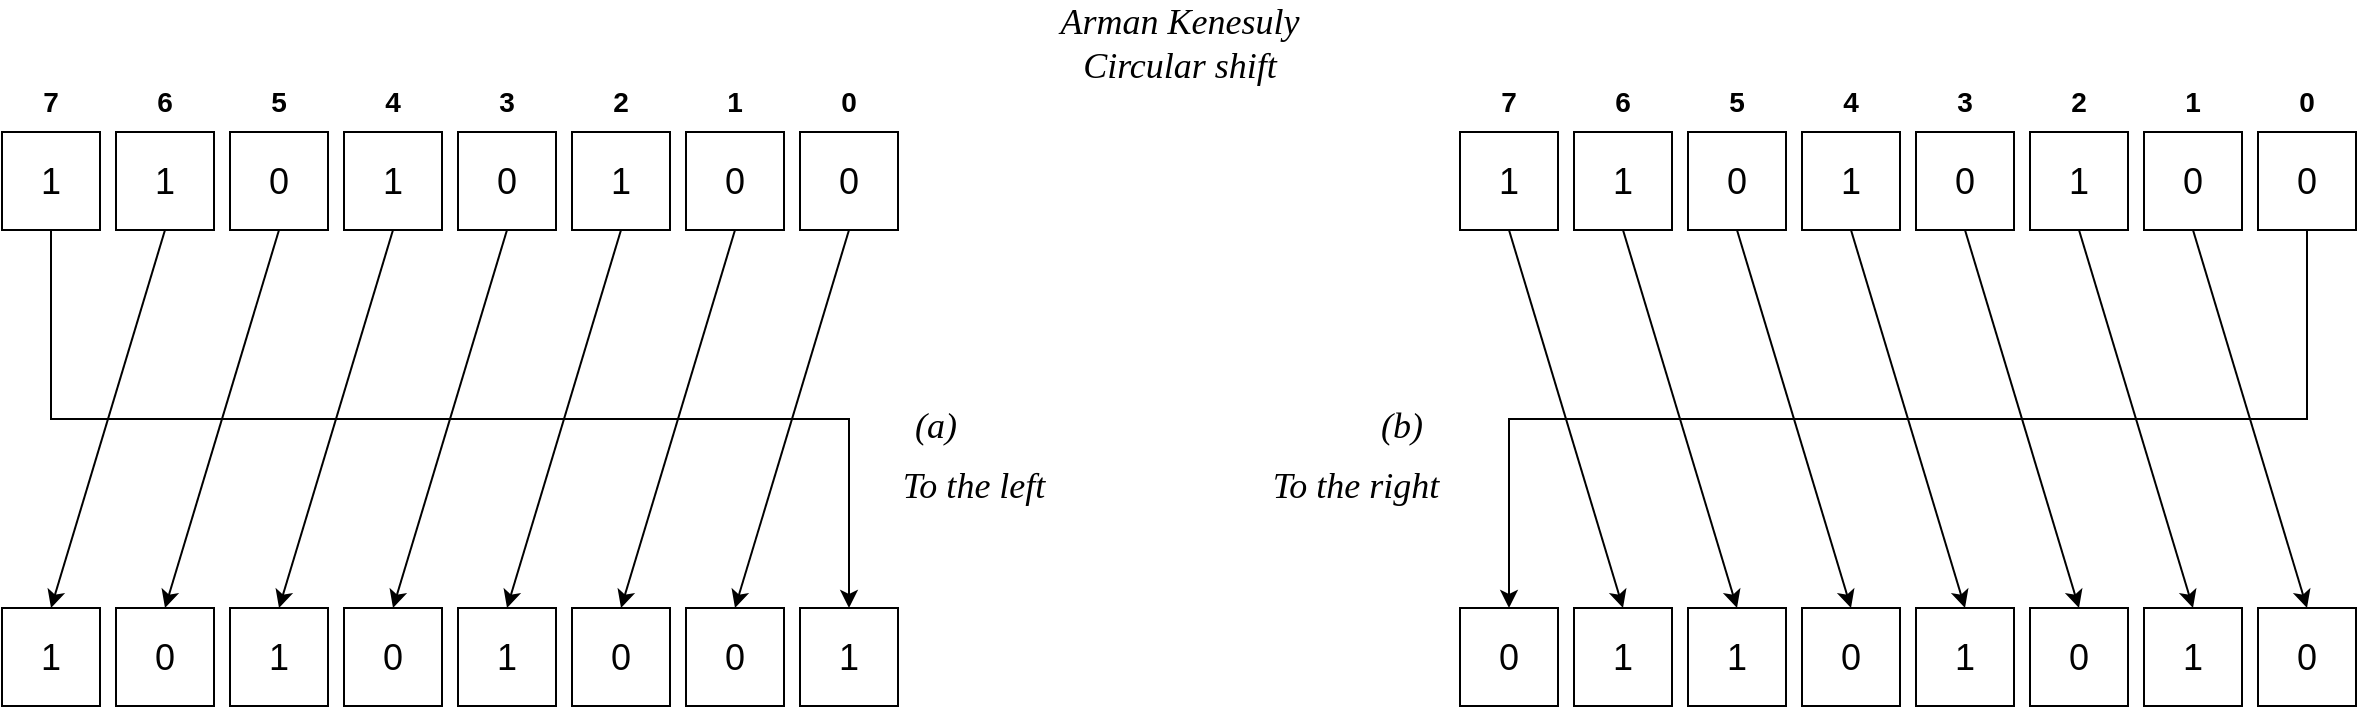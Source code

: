 <mxfile version="18.0.1" type="github">
  <diagram id="i3tFpG3AqxqA9fiToIRN" name="Page-1">
    <mxGraphModel dx="1695" dy="885" grid="0" gridSize="10" guides="1" tooltips="1" connect="1" arrows="1" fold="1" page="0" pageScale="1" pageWidth="300" pageHeight="70" math="0" shadow="0">
      <root>
        <mxCell id="0" />
        <mxCell id="1" parent="0" />
        <mxCell id="njAnbFwUIwRLpeYEv5zp-121" style="edgeStyle=orthogonalEdgeStyle;rounded=0;orthogonalLoop=1;jettySize=auto;html=1;exitX=0.5;exitY=1;exitDx=0;exitDy=0;entryX=0.5;entryY=0;entryDx=0;entryDy=0;fontFamily=Times New Roman;fontSize=18;" edge="1" parent="1" source="njAnbFwUIwRLpeYEv5zp-18" target="njAnbFwUIwRLpeYEv5zp-59">
          <mxGeometry relative="1" as="geometry" />
        </mxCell>
        <mxCell id="njAnbFwUIwRLpeYEv5zp-18" value="&lt;font style=&quot;font-size: 18px;&quot;&gt;1&lt;/font&gt;" style="whiteSpace=wrap;html=1;aspect=fixed;strokeColor=#000000;strokeWidth=1;fillColor=none;gradientColor=#ffffff;" vertex="1" parent="1">
          <mxGeometry x="-6" y="-24" width="49" height="49" as="geometry" />
        </mxCell>
        <mxCell id="njAnbFwUIwRLpeYEv5zp-19" value="&lt;span style=&quot;font-size: 18px;&quot;&gt;1&lt;/span&gt;" style="whiteSpace=wrap;html=1;aspect=fixed;strokeColor=#000000;strokeWidth=1;fillColor=none;gradientColor=#ffffff;" vertex="1" parent="1">
          <mxGeometry x="51" y="-24" width="49" height="49" as="geometry" />
        </mxCell>
        <mxCell id="njAnbFwUIwRLpeYEv5zp-20" value="&lt;span style=&quot;font-size: 18px;&quot;&gt;0&lt;/span&gt;" style="whiteSpace=wrap;html=1;aspect=fixed;strokeColor=#000000;strokeWidth=1;fillColor=none;gradientColor=#ffffff;" vertex="1" parent="1">
          <mxGeometry x="108" y="-24" width="49" height="49" as="geometry" />
        </mxCell>
        <mxCell id="njAnbFwUIwRLpeYEv5zp-21" value="&lt;span style=&quot;font-size: 18px;&quot;&gt;1&lt;/span&gt;" style="whiteSpace=wrap;html=1;aspect=fixed;strokeColor=#000000;strokeWidth=1;fillColor=none;gradientColor=#ffffff;" vertex="1" parent="1">
          <mxGeometry x="165" y="-24" width="49" height="49" as="geometry" />
        </mxCell>
        <mxCell id="njAnbFwUIwRLpeYEv5zp-22" value="&lt;span style=&quot;font-size: 18px;&quot;&gt;0&lt;/span&gt;" style="whiteSpace=wrap;html=1;aspect=fixed;strokeColor=#000000;strokeWidth=1;fillColor=none;gradientColor=#ffffff;" vertex="1" parent="1">
          <mxGeometry x="222" y="-24" width="49" height="49" as="geometry" />
        </mxCell>
        <mxCell id="njAnbFwUIwRLpeYEv5zp-23" value="&lt;span style=&quot;font-size: 18px;&quot;&gt;1&lt;/span&gt;" style="whiteSpace=wrap;html=1;aspect=fixed;strokeColor=#000000;strokeWidth=1;fillColor=none;gradientColor=#ffffff;" vertex="1" parent="1">
          <mxGeometry x="279" y="-24" width="49" height="49" as="geometry" />
        </mxCell>
        <mxCell id="njAnbFwUIwRLpeYEv5zp-24" value="&lt;span style=&quot;font-size: 18px;&quot;&gt;0&lt;/span&gt;" style="whiteSpace=wrap;html=1;aspect=fixed;strokeColor=#000000;strokeWidth=1;fillColor=none;gradientColor=#ffffff;" vertex="1" parent="1">
          <mxGeometry x="336" y="-24" width="49" height="49" as="geometry" />
        </mxCell>
        <mxCell id="njAnbFwUIwRLpeYEv5zp-25" value="&lt;span style=&quot;font-size: 18px;&quot;&gt;0&lt;/span&gt;" style="whiteSpace=wrap;html=1;aspect=fixed;strokeColor=#000000;strokeWidth=1;fillColor=none;gradientColor=#ffffff;" vertex="1" parent="1">
          <mxGeometry x="393" y="-24" width="49" height="49" as="geometry" />
        </mxCell>
        <mxCell id="njAnbFwUIwRLpeYEv5zp-27" value="&lt;b&gt;&lt;font style=&quot;font-size: 14px;&quot;&gt;7&lt;/font&gt;&lt;/b&gt;" style="text;html=1;strokeColor=none;fillColor=none;align=center;verticalAlign=middle;whiteSpace=wrap;rounded=0;" vertex="1" parent="1">
          <mxGeometry x="4" y="-53" width="29" height="27" as="geometry" />
        </mxCell>
        <mxCell id="njAnbFwUIwRLpeYEv5zp-28" value="&lt;b&gt;&lt;font style=&quot;font-size: 14px;&quot;&gt;6&lt;/font&gt;&lt;/b&gt;" style="text;html=1;strokeColor=none;fillColor=none;align=center;verticalAlign=middle;whiteSpace=wrap;rounded=0;" vertex="1" parent="1">
          <mxGeometry x="61" y="-53" width="29" height="27" as="geometry" />
        </mxCell>
        <mxCell id="njAnbFwUIwRLpeYEv5zp-29" value="&lt;b&gt;&lt;font style=&quot;font-size: 14px;&quot;&gt;5&lt;/font&gt;&lt;/b&gt;" style="text;html=1;strokeColor=none;fillColor=none;align=center;verticalAlign=middle;whiteSpace=wrap;rounded=0;" vertex="1" parent="1">
          <mxGeometry x="118" y="-53" width="29" height="27" as="geometry" />
        </mxCell>
        <mxCell id="njAnbFwUIwRLpeYEv5zp-30" value="&lt;b&gt;&lt;font style=&quot;font-size: 14px;&quot;&gt;4&lt;/font&gt;&lt;/b&gt;" style="text;html=1;strokeColor=none;fillColor=none;align=center;verticalAlign=middle;whiteSpace=wrap;rounded=0;" vertex="1" parent="1">
          <mxGeometry x="175" y="-53" width="29" height="27" as="geometry" />
        </mxCell>
        <mxCell id="njAnbFwUIwRLpeYEv5zp-31" value="&lt;b&gt;&lt;font style=&quot;font-size: 14px;&quot;&gt;3&lt;/font&gt;&lt;/b&gt;" style="text;html=1;strokeColor=none;fillColor=none;align=center;verticalAlign=middle;whiteSpace=wrap;rounded=0;" vertex="1" parent="1">
          <mxGeometry x="232" y="-53" width="29" height="27" as="geometry" />
        </mxCell>
        <mxCell id="njAnbFwUIwRLpeYEv5zp-33" value="&lt;b&gt;&lt;font style=&quot;font-size: 14px;&quot;&gt;2&lt;/font&gt;&lt;/b&gt;" style="text;html=1;strokeColor=none;fillColor=none;align=center;verticalAlign=middle;whiteSpace=wrap;rounded=0;" vertex="1" parent="1">
          <mxGeometry x="289" y="-53" width="29" height="27" as="geometry" />
        </mxCell>
        <mxCell id="njAnbFwUIwRLpeYEv5zp-34" value="&lt;b&gt;&lt;font style=&quot;font-size: 14px;&quot;&gt;1&lt;/font&gt;&lt;/b&gt;" style="text;html=1;strokeColor=none;fillColor=none;align=center;verticalAlign=middle;whiteSpace=wrap;rounded=0;" vertex="1" parent="1">
          <mxGeometry x="346" y="-53" width="29" height="27" as="geometry" />
        </mxCell>
        <mxCell id="njAnbFwUIwRLpeYEv5zp-35" value="&lt;b&gt;&lt;font style=&quot;font-size: 14px;&quot;&gt;0&lt;/font&gt;&lt;/b&gt;" style="text;html=1;strokeColor=none;fillColor=none;align=center;verticalAlign=middle;whiteSpace=wrap;rounded=0;" vertex="1" parent="1">
          <mxGeometry x="403" y="-53" width="29" height="27" as="geometry" />
        </mxCell>
        <mxCell id="njAnbFwUIwRLpeYEv5zp-52" value="&lt;span style=&quot;font-size: 18px;&quot;&gt;1&lt;/span&gt;" style="whiteSpace=wrap;html=1;aspect=fixed;strokeColor=#000000;strokeWidth=1;fillColor=none;gradientColor=#ffffff;" vertex="1" parent="1">
          <mxGeometry x="-6" y="214" width="49" height="49" as="geometry" />
        </mxCell>
        <mxCell id="njAnbFwUIwRLpeYEv5zp-53" value="&lt;span style=&quot;font-size: 18px;&quot;&gt;0&lt;/span&gt;" style="whiteSpace=wrap;html=1;aspect=fixed;strokeColor=#000000;strokeWidth=1;fillColor=none;gradientColor=#ffffff;" vertex="1" parent="1">
          <mxGeometry x="51" y="214" width="49" height="49" as="geometry" />
        </mxCell>
        <mxCell id="njAnbFwUIwRLpeYEv5zp-54" value="&lt;span style=&quot;font-size: 18px;&quot;&gt;1&lt;/span&gt;" style="whiteSpace=wrap;html=1;aspect=fixed;strokeColor=#000000;strokeWidth=1;fillColor=none;gradientColor=#ffffff;" vertex="1" parent="1">
          <mxGeometry x="108" y="214" width="49" height="49" as="geometry" />
        </mxCell>
        <mxCell id="njAnbFwUIwRLpeYEv5zp-55" value="&lt;span style=&quot;font-size: 18px;&quot;&gt;0&lt;/span&gt;" style="whiteSpace=wrap;html=1;aspect=fixed;strokeColor=#000000;strokeWidth=1;fillColor=none;gradientColor=#ffffff;" vertex="1" parent="1">
          <mxGeometry x="165" y="214" width="49" height="49" as="geometry" />
        </mxCell>
        <mxCell id="njAnbFwUIwRLpeYEv5zp-56" value="&lt;span style=&quot;font-size: 18px;&quot;&gt;1&lt;/span&gt;" style="whiteSpace=wrap;html=1;aspect=fixed;strokeColor=#000000;strokeWidth=1;fillColor=none;gradientColor=#ffffff;" vertex="1" parent="1">
          <mxGeometry x="222" y="214" width="49" height="49" as="geometry" />
        </mxCell>
        <mxCell id="njAnbFwUIwRLpeYEv5zp-57" value="&lt;span style=&quot;font-size: 18px;&quot;&gt;0&lt;/span&gt;" style="whiteSpace=wrap;html=1;aspect=fixed;strokeColor=#000000;strokeWidth=1;fillColor=none;gradientColor=#ffffff;" vertex="1" parent="1">
          <mxGeometry x="279" y="214" width="49" height="49" as="geometry" />
        </mxCell>
        <mxCell id="njAnbFwUIwRLpeYEv5zp-58" value="&lt;span style=&quot;font-size: 18px;&quot;&gt;0&lt;/span&gt;" style="whiteSpace=wrap;html=1;aspect=fixed;strokeColor=#000000;strokeWidth=1;fillColor=none;gradientColor=#ffffff;" vertex="1" parent="1">
          <mxGeometry x="336" y="214" width="49" height="49" as="geometry" />
        </mxCell>
        <mxCell id="njAnbFwUIwRLpeYEv5zp-59" value="&lt;span style=&quot;font-size: 18px;&quot;&gt;1&lt;/span&gt;" style="whiteSpace=wrap;html=1;aspect=fixed;strokeColor=#000000;strokeWidth=1;fillColor=none;gradientColor=#ffffff;" vertex="1" parent="1">
          <mxGeometry x="393" y="214" width="49" height="49" as="geometry" />
        </mxCell>
        <mxCell id="njAnbFwUIwRLpeYEv5zp-63" value="" style="endArrow=classic;html=1;rounded=0;fontSize=18;exitX=0.5;exitY=1;exitDx=0;exitDy=0;entryX=0.5;entryY=0;entryDx=0;entryDy=0;" edge="1" parent="1" source="njAnbFwUIwRLpeYEv5zp-19" target="njAnbFwUIwRLpeYEv5zp-52">
          <mxGeometry width="50" height="50" relative="1" as="geometry">
            <mxPoint x="92" y="112" as="sourcePoint" />
            <mxPoint x="142" y="62" as="targetPoint" />
          </mxGeometry>
        </mxCell>
        <mxCell id="njAnbFwUIwRLpeYEv5zp-64" value="" style="endArrow=classic;html=1;rounded=0;fontSize=18;exitX=0.5;exitY=1;exitDx=0;exitDy=0;entryX=0.5;entryY=0;entryDx=0;entryDy=0;" edge="1" parent="1" source="njAnbFwUIwRLpeYEv5zp-20" target="njAnbFwUIwRLpeYEv5zp-53">
          <mxGeometry width="50" height="50" relative="1" as="geometry">
            <mxPoint x="85.5" y="35" as="sourcePoint" />
            <mxPoint x="28.5" y="224" as="targetPoint" />
          </mxGeometry>
        </mxCell>
        <mxCell id="njAnbFwUIwRLpeYEv5zp-65" value="" style="endArrow=classic;html=1;rounded=0;fontSize=18;exitX=0.5;exitY=1;exitDx=0;exitDy=0;entryX=0.5;entryY=0;entryDx=0;entryDy=0;" edge="1" parent="1" source="njAnbFwUIwRLpeYEv5zp-21" target="njAnbFwUIwRLpeYEv5zp-54">
          <mxGeometry width="50" height="50" relative="1" as="geometry">
            <mxPoint x="95.5" y="45" as="sourcePoint" />
            <mxPoint x="38.5" y="234" as="targetPoint" />
          </mxGeometry>
        </mxCell>
        <mxCell id="njAnbFwUIwRLpeYEv5zp-66" value="" style="endArrow=classic;html=1;rounded=0;fontSize=18;exitX=0.5;exitY=1;exitDx=0;exitDy=0;entryX=0.5;entryY=0;entryDx=0;entryDy=0;" edge="1" parent="1" source="njAnbFwUIwRLpeYEv5zp-22" target="njAnbFwUIwRLpeYEv5zp-55">
          <mxGeometry width="50" height="50" relative="1" as="geometry">
            <mxPoint x="105.5" y="55" as="sourcePoint" />
            <mxPoint x="48.5" y="244" as="targetPoint" />
          </mxGeometry>
        </mxCell>
        <mxCell id="njAnbFwUIwRLpeYEv5zp-67" value="" style="endArrow=classic;html=1;rounded=0;fontSize=18;exitX=0.5;exitY=1;exitDx=0;exitDy=0;entryX=0.5;entryY=0;entryDx=0;entryDy=0;" edge="1" parent="1" source="njAnbFwUIwRLpeYEv5zp-23" target="njAnbFwUIwRLpeYEv5zp-56">
          <mxGeometry width="50" height="50" relative="1" as="geometry">
            <mxPoint x="115.5" y="65" as="sourcePoint" />
            <mxPoint x="58.5" y="254" as="targetPoint" />
          </mxGeometry>
        </mxCell>
        <mxCell id="njAnbFwUIwRLpeYEv5zp-68" value="" style="endArrow=classic;html=1;rounded=0;fontSize=18;exitX=0.5;exitY=1;exitDx=0;exitDy=0;entryX=0.5;entryY=0;entryDx=0;entryDy=0;" edge="1" parent="1" source="njAnbFwUIwRLpeYEv5zp-24" target="njAnbFwUIwRLpeYEv5zp-57">
          <mxGeometry width="50" height="50" relative="1" as="geometry">
            <mxPoint x="125.5" y="75" as="sourcePoint" />
            <mxPoint x="68.5" y="264" as="targetPoint" />
          </mxGeometry>
        </mxCell>
        <mxCell id="njAnbFwUIwRLpeYEv5zp-69" value="" style="endArrow=classic;html=1;rounded=0;fontSize=18;exitX=0.5;exitY=1;exitDx=0;exitDy=0;entryX=0.5;entryY=0;entryDx=0;entryDy=0;" edge="1" parent="1" source="njAnbFwUIwRLpeYEv5zp-25" target="njAnbFwUIwRLpeYEv5zp-58">
          <mxGeometry width="50" height="50" relative="1" as="geometry">
            <mxPoint x="135.5" y="85" as="sourcePoint" />
            <mxPoint x="78.5" y="274" as="targetPoint" />
          </mxGeometry>
        </mxCell>
        <mxCell id="njAnbFwUIwRLpeYEv5zp-73" value="&lt;font style=&quot;font-size: 18px;&quot; face=&quot;Times New Roman&quot;&gt;&lt;i&gt;Arman Kenesuly&lt;br&gt;Circular shift&lt;br&gt;&lt;/i&gt;&lt;/font&gt;" style="text;html=1;strokeColor=none;fillColor=none;align=center;verticalAlign=middle;whiteSpace=wrap;rounded=0;fontSize=18;" vertex="1" parent="1">
          <mxGeometry x="503" y="-83" width="160" height="30" as="geometry" />
        </mxCell>
        <mxCell id="njAnbFwUIwRLpeYEv5zp-74" value="&lt;font style=&quot;font-size: 18px;&quot;&gt;1&lt;/font&gt;" style="whiteSpace=wrap;html=1;aspect=fixed;strokeColor=#000000;strokeWidth=1;fillColor=none;gradientColor=#ffffff;" vertex="1" parent="1">
          <mxGeometry x="723" y="-24" width="49" height="49" as="geometry" />
        </mxCell>
        <mxCell id="njAnbFwUIwRLpeYEv5zp-75" value="&lt;span style=&quot;font-size: 18px;&quot;&gt;1&lt;/span&gt;" style="whiteSpace=wrap;html=1;aspect=fixed;strokeColor=#000000;strokeWidth=1;fillColor=none;gradientColor=#ffffff;" vertex="1" parent="1">
          <mxGeometry x="780" y="-24" width="49" height="49" as="geometry" />
        </mxCell>
        <mxCell id="njAnbFwUIwRLpeYEv5zp-76" value="&lt;span style=&quot;font-size: 18px;&quot;&gt;0&lt;/span&gt;" style="whiteSpace=wrap;html=1;aspect=fixed;strokeColor=#000000;strokeWidth=1;fillColor=none;gradientColor=#ffffff;" vertex="1" parent="1">
          <mxGeometry x="837" y="-24" width="49" height="49" as="geometry" />
        </mxCell>
        <mxCell id="njAnbFwUIwRLpeYEv5zp-77" value="&lt;span style=&quot;font-size: 18px;&quot;&gt;1&lt;/span&gt;" style="whiteSpace=wrap;html=1;aspect=fixed;strokeColor=#000000;strokeWidth=1;fillColor=none;gradientColor=#ffffff;" vertex="1" parent="1">
          <mxGeometry x="894" y="-24" width="49" height="49" as="geometry" />
        </mxCell>
        <mxCell id="njAnbFwUIwRLpeYEv5zp-78" value="&lt;span style=&quot;font-size: 18px;&quot;&gt;0&lt;/span&gt;" style="whiteSpace=wrap;html=1;aspect=fixed;strokeColor=#000000;strokeWidth=1;fillColor=none;gradientColor=#ffffff;" vertex="1" parent="1">
          <mxGeometry x="951" y="-24" width="49" height="49" as="geometry" />
        </mxCell>
        <mxCell id="njAnbFwUIwRLpeYEv5zp-79" value="&lt;span style=&quot;font-size: 18px;&quot;&gt;1&lt;/span&gt;" style="whiteSpace=wrap;html=1;aspect=fixed;strokeColor=#000000;strokeWidth=1;fillColor=none;gradientColor=#ffffff;" vertex="1" parent="1">
          <mxGeometry x="1008" y="-24" width="49" height="49" as="geometry" />
        </mxCell>
        <mxCell id="njAnbFwUIwRLpeYEv5zp-80" value="&lt;span style=&quot;font-size: 18px;&quot;&gt;0&lt;/span&gt;" style="whiteSpace=wrap;html=1;aspect=fixed;strokeColor=#000000;strokeWidth=1;fillColor=none;gradientColor=#ffffff;" vertex="1" parent="1">
          <mxGeometry x="1065" y="-24" width="49" height="49" as="geometry" />
        </mxCell>
        <mxCell id="njAnbFwUIwRLpeYEv5zp-122" style="edgeStyle=orthogonalEdgeStyle;rounded=0;orthogonalLoop=1;jettySize=auto;html=1;exitX=0.5;exitY=1;exitDx=0;exitDy=0;entryX=0.5;entryY=0;entryDx=0;entryDy=0;fontFamily=Times New Roman;fontSize=18;" edge="1" parent="1" source="njAnbFwUIwRLpeYEv5zp-81" target="njAnbFwUIwRLpeYEv5zp-90">
          <mxGeometry relative="1" as="geometry" />
        </mxCell>
        <mxCell id="njAnbFwUIwRLpeYEv5zp-81" value="&lt;span style=&quot;font-size: 18px;&quot;&gt;0&lt;/span&gt;" style="whiteSpace=wrap;html=1;aspect=fixed;strokeColor=#000000;strokeWidth=1;fillColor=none;gradientColor=#ffffff;" vertex="1" parent="1">
          <mxGeometry x="1122" y="-24" width="49" height="49" as="geometry" />
        </mxCell>
        <mxCell id="njAnbFwUIwRLpeYEv5zp-82" value="&lt;b&gt;&lt;font style=&quot;font-size: 14px;&quot;&gt;7&lt;/font&gt;&lt;/b&gt;" style="text;html=1;strokeColor=none;fillColor=none;align=center;verticalAlign=middle;whiteSpace=wrap;rounded=0;" vertex="1" parent="1">
          <mxGeometry x="733" y="-53" width="29" height="27" as="geometry" />
        </mxCell>
        <mxCell id="njAnbFwUIwRLpeYEv5zp-83" value="&lt;b&gt;&lt;font style=&quot;font-size: 14px;&quot;&gt;6&lt;/font&gt;&lt;/b&gt;" style="text;html=1;strokeColor=none;fillColor=none;align=center;verticalAlign=middle;whiteSpace=wrap;rounded=0;" vertex="1" parent="1">
          <mxGeometry x="790" y="-53" width="29" height="27" as="geometry" />
        </mxCell>
        <mxCell id="njAnbFwUIwRLpeYEv5zp-84" value="&lt;b&gt;&lt;font style=&quot;font-size: 14px;&quot;&gt;5&lt;/font&gt;&lt;/b&gt;" style="text;html=1;strokeColor=none;fillColor=none;align=center;verticalAlign=middle;whiteSpace=wrap;rounded=0;" vertex="1" parent="1">
          <mxGeometry x="847" y="-53" width="29" height="27" as="geometry" />
        </mxCell>
        <mxCell id="njAnbFwUIwRLpeYEv5zp-85" value="&lt;b&gt;&lt;font style=&quot;font-size: 14px;&quot;&gt;4&lt;/font&gt;&lt;/b&gt;" style="text;html=1;strokeColor=none;fillColor=none;align=center;verticalAlign=middle;whiteSpace=wrap;rounded=0;" vertex="1" parent="1">
          <mxGeometry x="904" y="-53" width="29" height="27" as="geometry" />
        </mxCell>
        <mxCell id="njAnbFwUIwRLpeYEv5zp-86" value="&lt;b&gt;&lt;font style=&quot;font-size: 14px;&quot;&gt;3&lt;/font&gt;&lt;/b&gt;" style="text;html=1;strokeColor=none;fillColor=none;align=center;verticalAlign=middle;whiteSpace=wrap;rounded=0;" vertex="1" parent="1">
          <mxGeometry x="961" y="-53" width="29" height="27" as="geometry" />
        </mxCell>
        <mxCell id="njAnbFwUIwRLpeYEv5zp-87" value="&lt;b&gt;&lt;font style=&quot;font-size: 14px;&quot;&gt;2&lt;/font&gt;&lt;/b&gt;" style="text;html=1;strokeColor=none;fillColor=none;align=center;verticalAlign=middle;whiteSpace=wrap;rounded=0;" vertex="1" parent="1">
          <mxGeometry x="1018" y="-53" width="29" height="27" as="geometry" />
        </mxCell>
        <mxCell id="njAnbFwUIwRLpeYEv5zp-88" value="&lt;b&gt;&lt;font style=&quot;font-size: 14px;&quot;&gt;1&lt;/font&gt;&lt;/b&gt;" style="text;html=1;strokeColor=none;fillColor=none;align=center;verticalAlign=middle;whiteSpace=wrap;rounded=0;" vertex="1" parent="1">
          <mxGeometry x="1075" y="-53" width="29" height="27" as="geometry" />
        </mxCell>
        <mxCell id="njAnbFwUIwRLpeYEv5zp-89" value="&lt;b&gt;&lt;font style=&quot;font-size: 14px;&quot;&gt;0&lt;/font&gt;&lt;/b&gt;" style="text;html=1;strokeColor=none;fillColor=none;align=center;verticalAlign=middle;whiteSpace=wrap;rounded=0;" vertex="1" parent="1">
          <mxGeometry x="1132" y="-53" width="29" height="27" as="geometry" />
        </mxCell>
        <mxCell id="njAnbFwUIwRLpeYEv5zp-90" value="&lt;font style=&quot;font-size: 18px;&quot;&gt;0&lt;/font&gt;" style="whiteSpace=wrap;html=1;aspect=fixed;strokeColor=#000000;strokeWidth=1;fillColor=none;gradientColor=#ffffff;" vertex="1" parent="1">
          <mxGeometry x="723" y="214" width="49" height="49" as="geometry" />
        </mxCell>
        <mxCell id="njAnbFwUIwRLpeYEv5zp-91" value="&lt;span style=&quot;font-size: 18px;&quot;&gt;1&lt;/span&gt;" style="whiteSpace=wrap;html=1;aspect=fixed;strokeColor=#000000;strokeWidth=1;fillColor=none;gradientColor=#ffffff;" vertex="1" parent="1">
          <mxGeometry x="780" y="214" width="49" height="49" as="geometry" />
        </mxCell>
        <mxCell id="njAnbFwUIwRLpeYEv5zp-92" value="&lt;span style=&quot;font-size: 18px;&quot;&gt;1&lt;/span&gt;" style="whiteSpace=wrap;html=1;aspect=fixed;strokeColor=#000000;strokeWidth=1;fillColor=none;gradientColor=#ffffff;" vertex="1" parent="1">
          <mxGeometry x="837" y="214" width="49" height="49" as="geometry" />
        </mxCell>
        <mxCell id="njAnbFwUIwRLpeYEv5zp-93" value="&lt;span style=&quot;font-size: 18px;&quot;&gt;0&lt;/span&gt;" style="whiteSpace=wrap;html=1;aspect=fixed;strokeColor=#000000;strokeWidth=1;fillColor=none;gradientColor=#ffffff;" vertex="1" parent="1">
          <mxGeometry x="894" y="214" width="49" height="49" as="geometry" />
        </mxCell>
        <mxCell id="njAnbFwUIwRLpeYEv5zp-94" value="&lt;span style=&quot;font-size: 18px;&quot;&gt;1&lt;/span&gt;" style="whiteSpace=wrap;html=1;aspect=fixed;strokeColor=#000000;strokeWidth=1;fillColor=none;gradientColor=#ffffff;" vertex="1" parent="1">
          <mxGeometry x="951" y="214" width="49" height="49" as="geometry" />
        </mxCell>
        <mxCell id="njAnbFwUIwRLpeYEv5zp-95" value="&lt;span style=&quot;font-size: 18px;&quot;&gt;0&lt;/span&gt;" style="whiteSpace=wrap;html=1;aspect=fixed;strokeColor=#000000;strokeWidth=1;fillColor=none;gradientColor=#ffffff;" vertex="1" parent="1">
          <mxGeometry x="1008" y="214" width="49" height="49" as="geometry" />
        </mxCell>
        <mxCell id="njAnbFwUIwRLpeYEv5zp-96" value="&lt;span style=&quot;font-size: 18px;&quot;&gt;1&lt;/span&gt;" style="whiteSpace=wrap;html=1;aspect=fixed;strokeColor=#000000;strokeWidth=1;fillColor=none;gradientColor=#ffffff;" vertex="1" parent="1">
          <mxGeometry x="1065" y="214" width="49" height="49" as="geometry" />
        </mxCell>
        <mxCell id="njAnbFwUIwRLpeYEv5zp-97" value="&lt;span style=&quot;font-size: 18px;&quot;&gt;0&lt;/span&gt;" style="whiteSpace=wrap;html=1;aspect=fixed;strokeColor=#000000;strokeWidth=1;fillColor=none;gradientColor=#ffffff;" vertex="1" parent="1">
          <mxGeometry x="1122" y="214" width="49" height="49" as="geometry" />
        </mxCell>
        <mxCell id="njAnbFwUIwRLpeYEv5zp-108" value="" style="endArrow=classic;html=1;rounded=0;fontSize=18;exitX=0.5;exitY=1;exitDx=0;exitDy=0;entryX=0.5;entryY=0;entryDx=0;entryDy=0;" edge="1" parent="1" source="njAnbFwUIwRLpeYEv5zp-74" target="njAnbFwUIwRLpeYEv5zp-91">
          <mxGeometry width="50" height="50" relative="1" as="geometry">
            <mxPoint x="743" y="42" as="sourcePoint" />
            <mxPoint x="686" y="231" as="targetPoint" />
          </mxGeometry>
        </mxCell>
        <mxCell id="njAnbFwUIwRLpeYEv5zp-110" value="" style="endArrow=classic;html=1;rounded=0;fontSize=18;exitX=0.5;exitY=1;exitDx=0;exitDy=0;entryX=0.5;entryY=0;entryDx=0;entryDy=0;" edge="1" parent="1" source="njAnbFwUIwRLpeYEv5zp-75" target="njAnbFwUIwRLpeYEv5zp-92">
          <mxGeometry width="50" height="50" relative="1" as="geometry">
            <mxPoint x="757.5" y="35" as="sourcePoint" />
            <mxPoint x="814.5" y="224" as="targetPoint" />
          </mxGeometry>
        </mxCell>
        <mxCell id="njAnbFwUIwRLpeYEv5zp-111" value="" style="endArrow=classic;html=1;rounded=0;fontSize=18;exitX=0.5;exitY=1;exitDx=0;exitDy=0;entryX=0.5;entryY=0;entryDx=0;entryDy=0;" edge="1" parent="1" source="njAnbFwUIwRLpeYEv5zp-76" target="njAnbFwUIwRLpeYEv5zp-93">
          <mxGeometry width="50" height="50" relative="1" as="geometry">
            <mxPoint x="767.5" y="45" as="sourcePoint" />
            <mxPoint x="824.5" y="234" as="targetPoint" />
          </mxGeometry>
        </mxCell>
        <mxCell id="njAnbFwUIwRLpeYEv5zp-112" value="" style="endArrow=classic;html=1;rounded=0;fontSize=18;exitX=0.5;exitY=1;exitDx=0;exitDy=0;entryX=0.5;entryY=0;entryDx=0;entryDy=0;" edge="1" parent="1" source="njAnbFwUIwRLpeYEv5zp-77" target="njAnbFwUIwRLpeYEv5zp-94">
          <mxGeometry width="50" height="50" relative="1" as="geometry">
            <mxPoint x="777.5" y="55" as="sourcePoint" />
            <mxPoint x="834.5" y="244" as="targetPoint" />
          </mxGeometry>
        </mxCell>
        <mxCell id="njAnbFwUIwRLpeYEv5zp-113" value="" style="endArrow=classic;html=1;rounded=0;fontSize=18;exitX=0.5;exitY=1;exitDx=0;exitDy=0;entryX=0.5;entryY=0;entryDx=0;entryDy=0;" edge="1" parent="1" source="njAnbFwUIwRLpeYEv5zp-78" target="njAnbFwUIwRLpeYEv5zp-95">
          <mxGeometry width="50" height="50" relative="1" as="geometry">
            <mxPoint x="787.5" y="65" as="sourcePoint" />
            <mxPoint x="844.5" y="254" as="targetPoint" />
          </mxGeometry>
        </mxCell>
        <mxCell id="njAnbFwUIwRLpeYEv5zp-114" value="" style="endArrow=classic;html=1;rounded=0;fontSize=18;exitX=0.5;exitY=1;exitDx=0;exitDy=0;entryX=0.5;entryY=0;entryDx=0;entryDy=0;" edge="1" parent="1" source="njAnbFwUIwRLpeYEv5zp-79" target="njAnbFwUIwRLpeYEv5zp-96">
          <mxGeometry width="50" height="50" relative="1" as="geometry">
            <mxPoint x="797.5" y="75" as="sourcePoint" />
            <mxPoint x="854.5" y="264" as="targetPoint" />
          </mxGeometry>
        </mxCell>
        <mxCell id="njAnbFwUIwRLpeYEv5zp-115" value="" style="endArrow=classic;html=1;rounded=0;fontSize=18;exitX=0.5;exitY=1;exitDx=0;exitDy=0;entryX=0.5;entryY=0;entryDx=0;entryDy=0;" edge="1" parent="1" source="njAnbFwUIwRLpeYEv5zp-80" target="njAnbFwUIwRLpeYEv5zp-97">
          <mxGeometry width="50" height="50" relative="1" as="geometry">
            <mxPoint x="807.5" y="85" as="sourcePoint" />
            <mxPoint x="864.5" y="274" as="targetPoint" />
          </mxGeometry>
        </mxCell>
        <mxCell id="njAnbFwUIwRLpeYEv5zp-116" value="&lt;font style=&quot;font-size: 18px;&quot; face=&quot;Times New Roman&quot;&gt;&lt;i&gt;To the left&lt;br&gt;&lt;/i&gt;&lt;/font&gt;" style="text;html=1;strokeColor=none;fillColor=none;align=center;verticalAlign=middle;whiteSpace=wrap;rounded=0;fontSize=18;" vertex="1" parent="1">
          <mxGeometry x="400" y="138" width="160" height="30" as="geometry" />
        </mxCell>
        <mxCell id="njAnbFwUIwRLpeYEv5zp-117" value="&lt;font style=&quot;font-size: 18px;&quot; face=&quot;Times New Roman&quot;&gt;&lt;i&gt;To the right&lt;br&gt;&lt;/i&gt;&lt;/font&gt;" style="text;html=1;strokeColor=none;fillColor=none;align=center;verticalAlign=middle;whiteSpace=wrap;rounded=0;fontSize=18;" vertex="1" parent="1">
          <mxGeometry x="591" y="138" width="160" height="30" as="geometry" />
        </mxCell>
        <mxCell id="njAnbFwUIwRLpeYEv5zp-118" value="&lt;font style=&quot;font-size: 18px;&quot; face=&quot;Times New Roman&quot;&gt;&lt;i&gt;(a)&lt;br&gt;&lt;/i&gt;&lt;/font&gt;" style="text;html=1;strokeColor=none;fillColor=none;align=center;verticalAlign=middle;whiteSpace=wrap;rounded=0;fontSize=18;" vertex="1" parent="1">
          <mxGeometry x="381" y="108" width="160" height="30" as="geometry" />
        </mxCell>
        <mxCell id="njAnbFwUIwRLpeYEv5zp-119" value="&lt;font style=&quot;font-size: 18px;&quot; face=&quot;Times New Roman&quot;&gt;&lt;i&gt;(b)&lt;br&gt;&lt;/i&gt;&lt;/font&gt;" style="text;html=1;strokeColor=none;fillColor=none;align=center;verticalAlign=middle;whiteSpace=wrap;rounded=0;fontSize=18;" vertex="1" parent="1">
          <mxGeometry x="614" y="108" width="160" height="30" as="geometry" />
        </mxCell>
      </root>
    </mxGraphModel>
  </diagram>
</mxfile>
